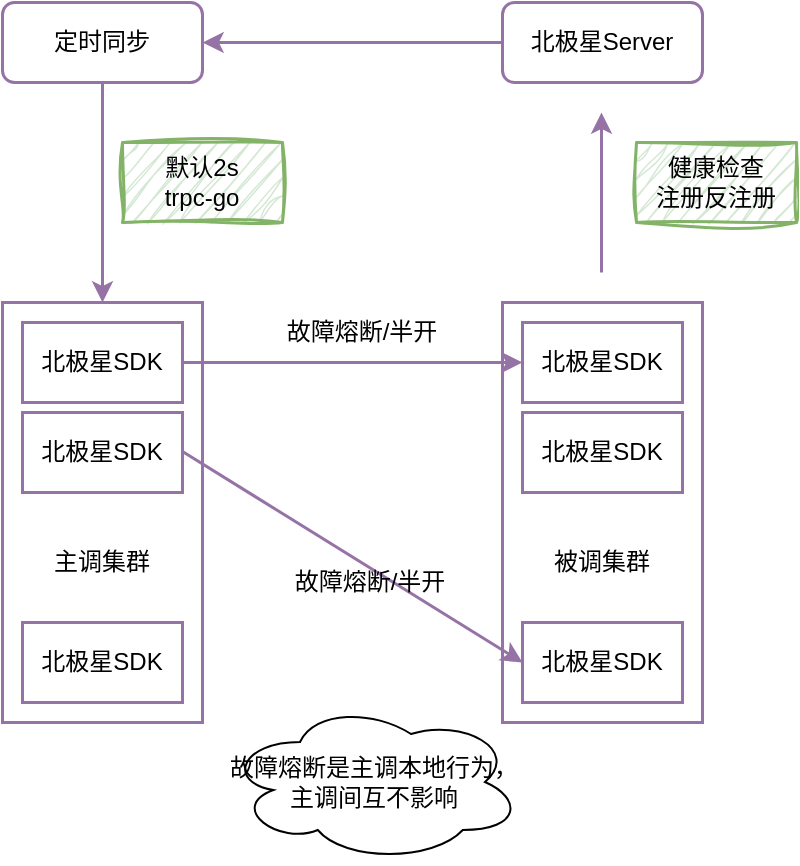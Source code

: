 <mxfile version="21.4.0" type="github">
  <diagram name="第 1 页" id="bxmQuoc_s092ykwbik4G">
    <mxGraphModel dx="1306" dy="740" grid="1" gridSize="10" guides="1" tooltips="1" connect="1" arrows="1" fold="1" page="1" pageScale="1" pageWidth="827" pageHeight="1169" math="0" shadow="0">
      <root>
        <mxCell id="0" />
        <mxCell id="1" parent="0" />
        <mxCell id="F27UzN-mEICpg0OeY6OQ-1" value="北极星Server" style="rounded=1;whiteSpace=wrap;html=1;fillColor=none;strokeWidth=1.5;strokeColor=#9673a6;" vertex="1" parent="1">
          <mxGeometry x="480" y="340" width="100" height="40" as="geometry" />
        </mxCell>
        <mxCell id="F27UzN-mEICpg0OeY6OQ-4" value="" style="rounded=0;whiteSpace=wrap;html=1;fillColor=none;strokeWidth=1.5;strokeColor=#9673a6;" vertex="1" parent="1">
          <mxGeometry x="230" y="490" width="100" height="210" as="geometry" />
        </mxCell>
        <mxCell id="F27UzN-mEICpg0OeY6OQ-5" value="定时同步" style="rounded=1;whiteSpace=wrap;html=1;fillColor=none;strokeWidth=1.5;strokeColor=#9673a6;" vertex="1" parent="1">
          <mxGeometry x="230" y="340" width="100" height="40" as="geometry" />
        </mxCell>
        <mxCell id="F27UzN-mEICpg0OeY6OQ-6" value="" style="rounded=0;whiteSpace=wrap;html=1;fillColor=none;strokeWidth=1.5;strokeColor=#9673a6;" vertex="1" parent="1">
          <mxGeometry x="480" y="490" width="100" height="210" as="geometry" />
        </mxCell>
        <mxCell id="F27UzN-mEICpg0OeY6OQ-8" value="北极星SDK" style="rounded=0;whiteSpace=wrap;html=1;fillColor=none;strokeWidth=1.5;strokeColor=#9673a6;" vertex="1" parent="1">
          <mxGeometry x="490" y="500" width="80" height="40" as="geometry" />
        </mxCell>
        <mxCell id="F27UzN-mEICpg0OeY6OQ-9" value="北极星SDK" style="rounded=0;whiteSpace=wrap;html=1;fillColor=none;strokeWidth=1.5;strokeColor=#9673a6;" vertex="1" parent="1">
          <mxGeometry x="490" y="545" width="80" height="40" as="geometry" />
        </mxCell>
        <mxCell id="F27UzN-mEICpg0OeY6OQ-10" value="北极星SDK" style="rounded=0;whiteSpace=wrap;html=1;fillColor=none;strokeWidth=1.5;strokeColor=#9673a6;" vertex="1" parent="1">
          <mxGeometry x="490" y="650" width="80" height="40" as="geometry" />
        </mxCell>
        <mxCell id="F27UzN-mEICpg0OeY6OQ-11" value="北极星SDK" style="rounded=0;whiteSpace=wrap;html=1;fillColor=none;strokeWidth=1.5;strokeColor=#9673a6;" vertex="1" parent="1">
          <mxGeometry x="240" y="500" width="80" height="40" as="geometry" />
        </mxCell>
        <mxCell id="F27UzN-mEICpg0OeY6OQ-12" value="北极星SDK" style="rounded=0;whiteSpace=wrap;html=1;fillColor=none;strokeWidth=1.5;strokeColor=#9673a6;" vertex="1" parent="1">
          <mxGeometry x="240" y="545" width="80" height="40" as="geometry" />
        </mxCell>
        <mxCell id="F27UzN-mEICpg0OeY6OQ-13" value="北极星SDK" style="rounded=0;whiteSpace=wrap;html=1;fillColor=none;strokeWidth=1.5;strokeColor=#9673a6;" vertex="1" parent="1">
          <mxGeometry x="240" y="650" width="80" height="40" as="geometry" />
        </mxCell>
        <mxCell id="F27UzN-mEICpg0OeY6OQ-14" value="主调集群" style="rounded=0;whiteSpace=wrap;html=1;fillColor=none;strokeWidth=1.5;strokeColor=none;" vertex="1" parent="1">
          <mxGeometry x="240" y="600" width="80" height="40" as="geometry" />
        </mxCell>
        <mxCell id="F27UzN-mEICpg0OeY6OQ-15" value="被调集群" style="rounded=0;whiteSpace=wrap;html=1;fillColor=none;strokeWidth=1.5;strokeColor=none;" vertex="1" parent="1">
          <mxGeometry x="490" y="600" width="80" height="40" as="geometry" />
        </mxCell>
        <mxCell id="F27UzN-mEICpg0OeY6OQ-16" value="" style="endArrow=classic;html=1;rounded=0;entryX=0.5;entryY=1;entryDx=0;entryDy=0;strokeWidth=1.5;fillColor=#e1d5e7;strokeColor=#9673a6;" edge="1" parent="1">
          <mxGeometry width="50" height="50" relative="1" as="geometry">
            <mxPoint x="529.5" y="475" as="sourcePoint" />
            <mxPoint x="529.5" y="395" as="targetPoint" />
          </mxGeometry>
        </mxCell>
        <mxCell id="F27UzN-mEICpg0OeY6OQ-19" value="健康检查&lt;br&gt;注册反注册" style="rounded=0;whiteSpace=wrap;html=1;fillColor=#d5e8d4;strokeWidth=1.5;strokeColor=#82b366;sketch=1;curveFitting=1;jiggle=2;" vertex="1" parent="1">
          <mxGeometry x="547" y="410" width="80" height="40" as="geometry" />
        </mxCell>
        <mxCell id="F27UzN-mEICpg0OeY6OQ-20" value="" style="endArrow=classic;html=1;rounded=0;entryX=1;entryY=0.5;entryDx=0;entryDy=0;strokeWidth=1.5;exitX=0;exitY=0.5;exitDx=0;exitDy=0;fillColor=#e1d5e7;strokeColor=#9673a6;" edge="1" parent="1" source="F27UzN-mEICpg0OeY6OQ-1" target="F27UzN-mEICpg0OeY6OQ-5">
          <mxGeometry width="50" height="50" relative="1" as="geometry">
            <mxPoint x="380" y="390" as="sourcePoint" />
            <mxPoint x="380" y="310" as="targetPoint" />
          </mxGeometry>
        </mxCell>
        <mxCell id="F27UzN-mEICpg0OeY6OQ-21" value="" style="endArrow=classic;html=1;rounded=0;entryX=0.5;entryY=0;entryDx=0;entryDy=0;strokeWidth=1.5;exitX=0.5;exitY=1;exitDx=0;exitDy=0;fillColor=#e1d5e7;strokeColor=#9673a6;" edge="1" parent="1" source="F27UzN-mEICpg0OeY6OQ-5" target="F27UzN-mEICpg0OeY6OQ-4">
          <mxGeometry width="50" height="50" relative="1" as="geometry">
            <mxPoint x="270" y="440" as="sourcePoint" />
            <mxPoint x="120" y="440" as="targetPoint" />
          </mxGeometry>
        </mxCell>
        <mxCell id="F27UzN-mEICpg0OeY6OQ-24" value="" style="endArrow=classic;html=1;rounded=0;exitX=1;exitY=0.5;exitDx=0;exitDy=0;entryX=0;entryY=0.5;entryDx=0;entryDy=0;strokeWidth=1.5;fillColor=#e1d5e7;strokeColor=#9673a6;" edge="1" parent="1" source="F27UzN-mEICpg0OeY6OQ-11" target="F27UzN-mEICpg0OeY6OQ-8">
          <mxGeometry width="50" height="50" relative="1" as="geometry">
            <mxPoint x="390" y="570" as="sourcePoint" />
            <mxPoint x="440" y="520" as="targetPoint" />
          </mxGeometry>
        </mxCell>
        <mxCell id="F27UzN-mEICpg0OeY6OQ-25" value="" style="endArrow=classic;html=1;rounded=0;exitX=1;exitY=0.5;exitDx=0;exitDy=0;entryX=0;entryY=0.5;entryDx=0;entryDy=0;strokeWidth=1.5;fillColor=#e1d5e7;strokeColor=#9673a6;" edge="1" parent="1" target="F27UzN-mEICpg0OeY6OQ-10">
          <mxGeometry width="50" height="50" relative="1" as="geometry">
            <mxPoint x="320" y="564.5" as="sourcePoint" />
            <mxPoint x="490" y="564.5" as="targetPoint" />
          </mxGeometry>
        </mxCell>
        <mxCell id="F27UzN-mEICpg0OeY6OQ-26" value="故障熔断/半开" style="rounded=0;whiteSpace=wrap;html=1;fillColor=none;strokeWidth=1.5;strokeColor=none;" vertex="1" parent="1">
          <mxGeometry x="370" y="485" width="80" height="40" as="geometry" />
        </mxCell>
        <mxCell id="F27UzN-mEICpg0OeY6OQ-27" value="故障熔断/半开" style="rounded=0;whiteSpace=wrap;html=1;fillColor=none;strokeWidth=1.5;strokeColor=none;" vertex="1" parent="1">
          <mxGeometry x="374" y="610" width="80" height="40" as="geometry" />
        </mxCell>
        <mxCell id="F27UzN-mEICpg0OeY6OQ-28" value="故障熔断是主调本地行为，&lt;br&gt;主调间互不影响" style="ellipse;shape=cloud;whiteSpace=wrap;html=1;" vertex="1" parent="1">
          <mxGeometry x="342" y="690" width="148" height="80" as="geometry" />
        </mxCell>
        <mxCell id="F27UzN-mEICpg0OeY6OQ-29" value="默认2s&lt;br&gt;trpc-go" style="rounded=0;whiteSpace=wrap;html=1;fillColor=#d5e8d4;strokeWidth=1.5;strokeColor=#82b366;sketch=1;curveFitting=1;jiggle=2;" vertex="1" parent="1">
          <mxGeometry x="290" y="410" width="80" height="40" as="geometry" />
        </mxCell>
      </root>
    </mxGraphModel>
  </diagram>
</mxfile>
